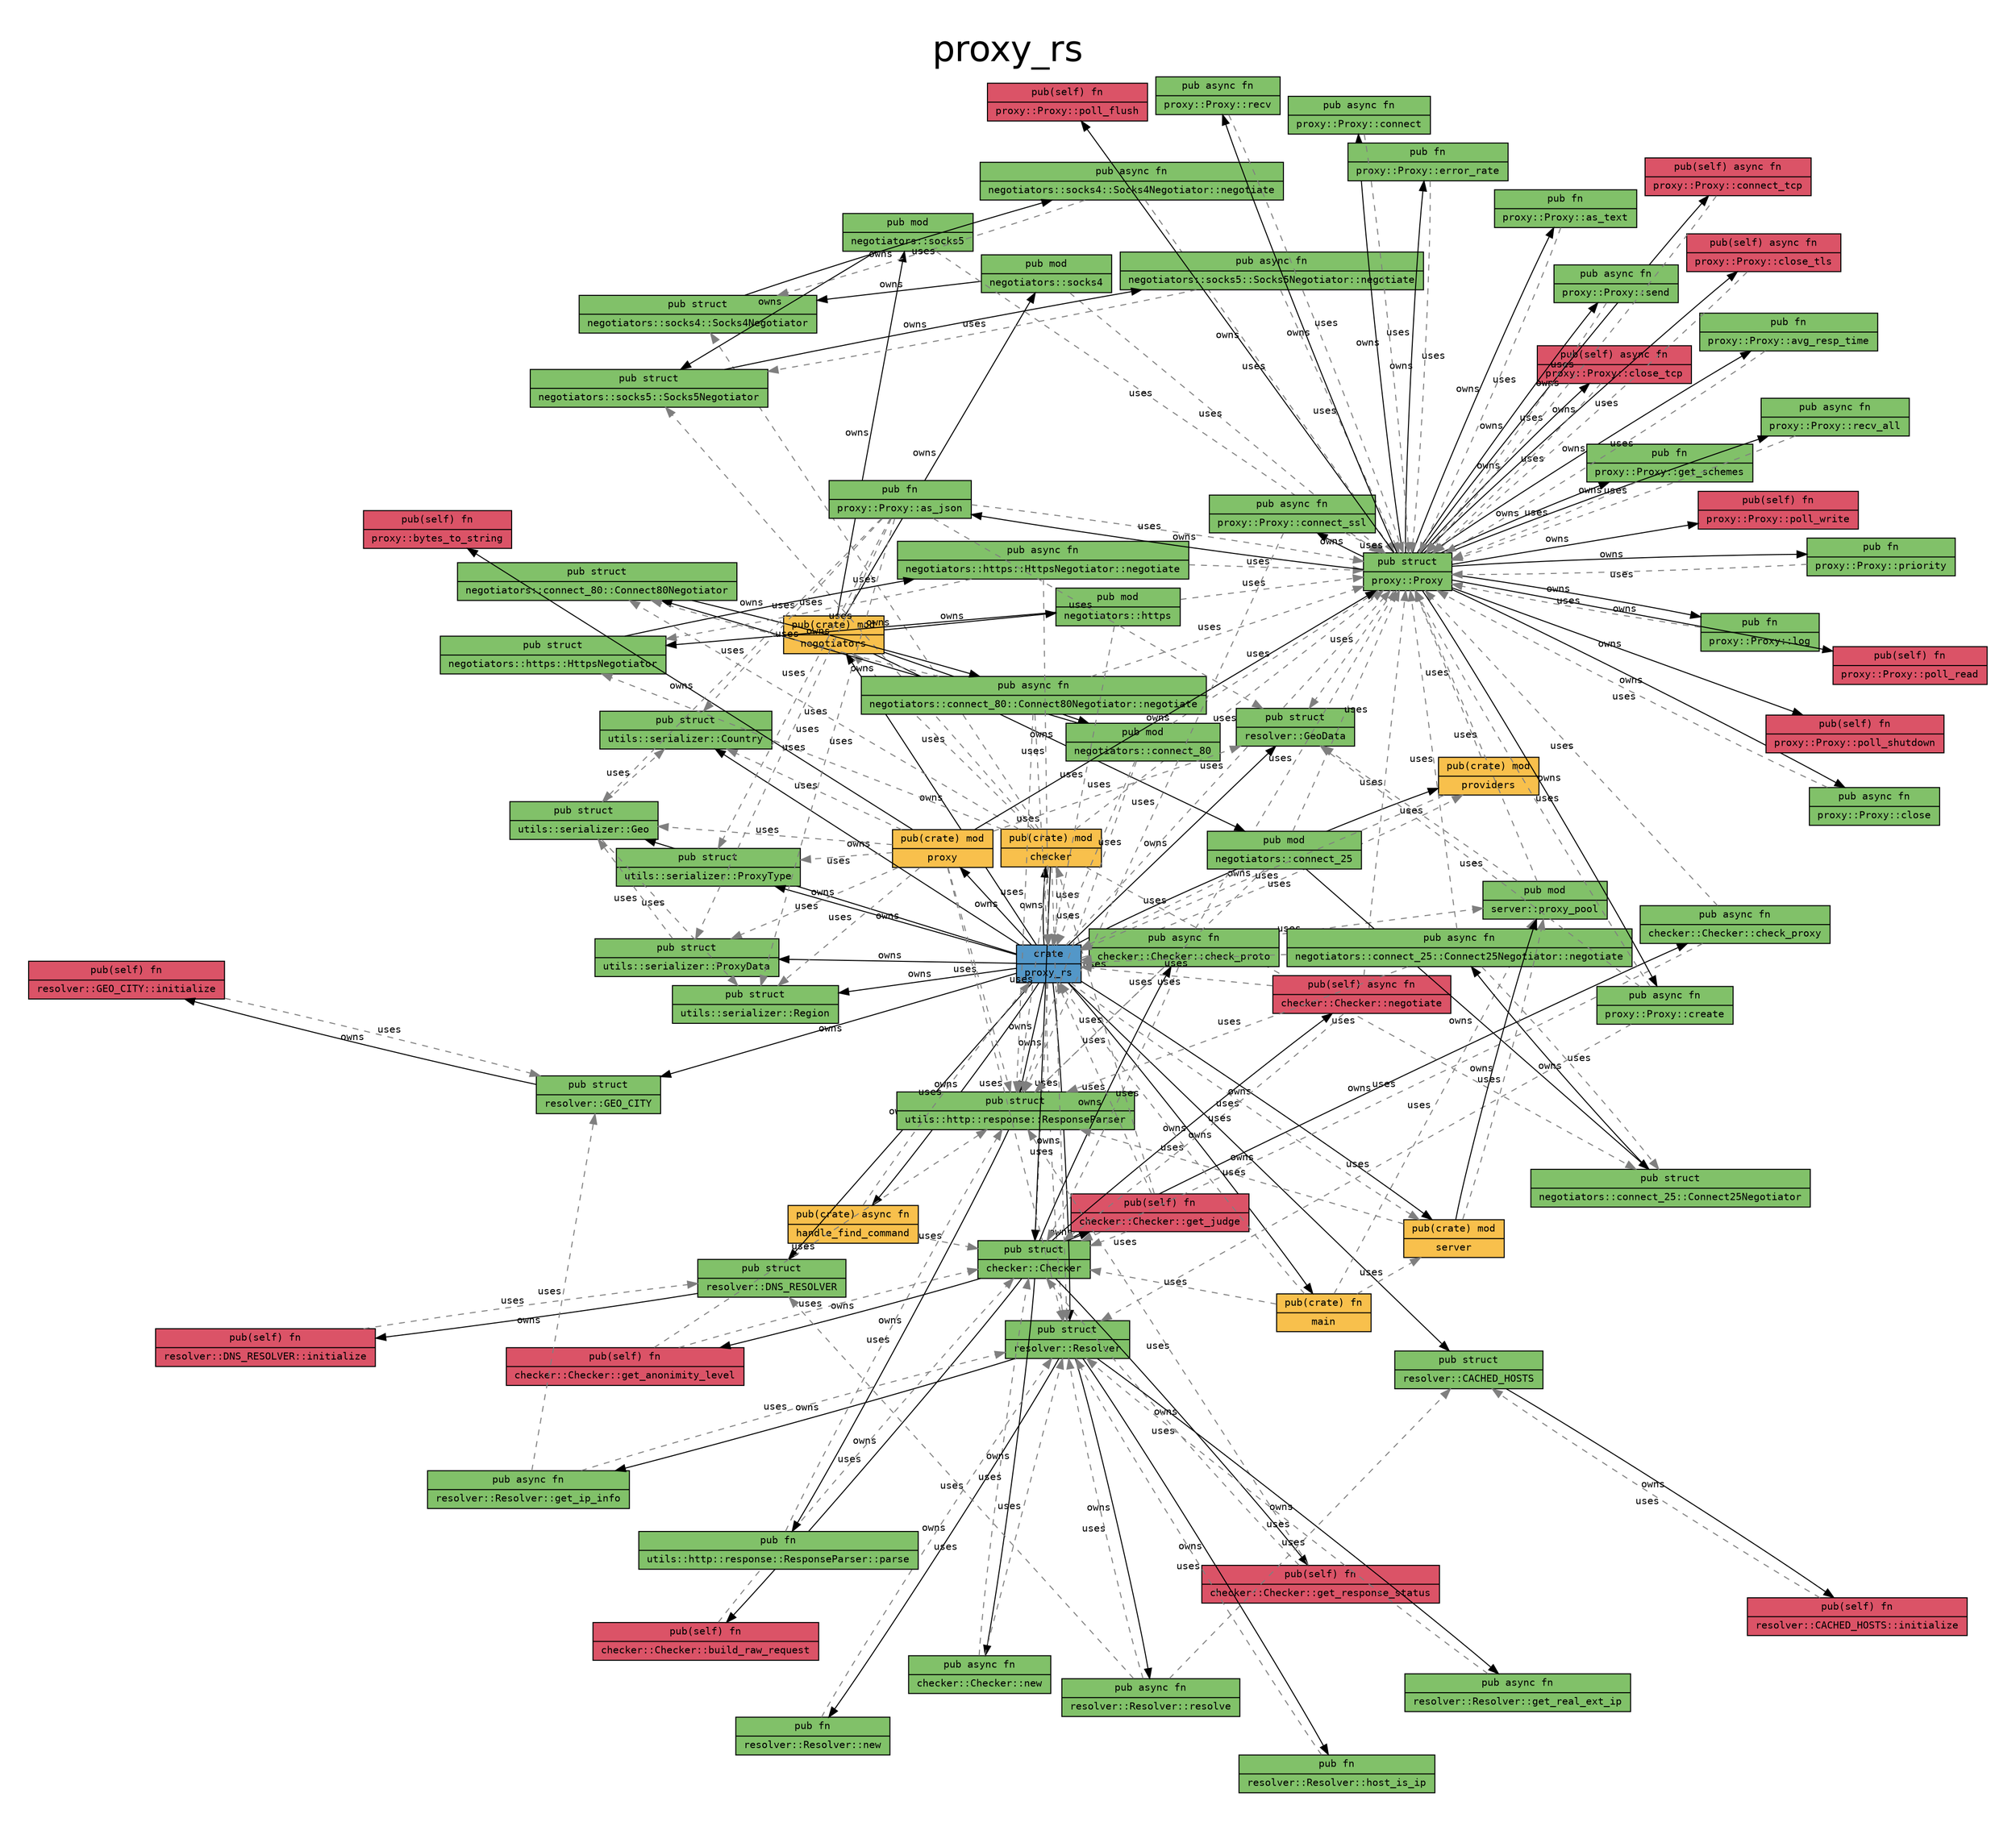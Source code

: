 digraph {

    graph [
        label="proxy_rs",
        labelloc=t,

        pad=0.4,

        // Consider rendering the graph using a different layout algorithm, such as:
        // [dot, neato, twopi, circo, fdp, sfdp]
        layout=neato,
        overlap=false,
        splines="line",
        rankdir=LR,

        fontname="Helvetica", 
        fontsize="36",
    ];

    node [
        fontname="monospace",
        fontsize="10",
        shape="record",
        style="filled",
    ];

    edge [
        fontname="monospace",
        fontsize="10",
    ];

    "proxy_rs" [label="crate|proxy_rs", fillcolor="#5397c8"]; // "crate" node
    "proxy_rs::checker" [label="pub(crate) mod|checker", fillcolor="#f8c04c"]; // "mod" node
    "proxy_rs::checker::Checker" [label="pub struct|checker::Checker", fillcolor="#81c169"]; // "struct" node
    "proxy_rs::checker::Checker::build_raw_request" [label="pub(self) fn|checker::Checker::build_raw_request", fillcolor="#db5367"]; // "fn" node
    "proxy_rs::checker::Checker::check_proto" [label="pub async fn|checker::Checker::check_proto", fillcolor="#81c169"]; // "async fn" node
    "proxy_rs::checker::Checker::check_proxy" [label="pub async fn|checker::Checker::check_proxy", fillcolor="#81c169"]; // "async fn" node
    "proxy_rs::checker::Checker::get_anonimity_level" [label="pub(self) fn|checker::Checker::get_anonimity_level", fillcolor="#db5367"]; // "fn" node
    "proxy_rs::checker::Checker::get_judge" [label="pub(self) fn|checker::Checker::get_judge", fillcolor="#db5367"]; // "fn" node
    "proxy_rs::checker::Checker::get_response_status" [label="pub(self) fn|checker::Checker::get_response_status", fillcolor="#db5367"]; // "fn" node
    "proxy_rs::checker::Checker::negotiate" [label="pub(self) async fn|checker::Checker::negotiate", fillcolor="#db5367"]; // "async fn" node
    "proxy_rs::checker::Checker::new" [label="pub async fn|checker::Checker::new", fillcolor="#81c169"]; // "async fn" node
    "proxy_rs::handle_find_command" [label="pub(crate) async fn|handle_find_command", fillcolor="#f8c04c"]; // "async fn" node
    "proxy_rs::main" [label="pub(crate) fn|main", fillcolor="#f8c04c"]; // "fn" node
    "proxy_rs::negotiators" [label="pub(crate) mod|negotiators", fillcolor="#f8c04c"]; // "mod" node
    "proxy_rs::negotiators::connect_25" [label="pub mod|negotiators::connect_25", fillcolor="#81c169"]; // "mod" node
    "proxy_rs::negotiators::connect_25::Connect25Negotiator" [label="pub struct|negotiators::connect_25::Connect25Negotiator", fillcolor="#81c169"]; // "struct" node
    "proxy_rs::negotiators::connect_25::Connect25Negotiator::negotiate" [label="pub async fn|negotiators::connect_25::Connect25Negotiator::negotiate", fillcolor="#81c169"]; // "async fn" node
    "proxy_rs::negotiators::connect_80" [label="pub mod|negotiators::connect_80", fillcolor="#81c169"]; // "mod" node
    "proxy_rs::negotiators::connect_80::Connect80Negotiator" [label="pub struct|negotiators::connect_80::Connect80Negotiator", fillcolor="#81c169"]; // "struct" node
    "proxy_rs::negotiators::connect_80::Connect80Negotiator::negotiate" [label="pub async fn|negotiators::connect_80::Connect80Negotiator::negotiate", fillcolor="#81c169"]; // "async fn" node
    "proxy_rs::negotiators::https" [label="pub mod|negotiators::https", fillcolor="#81c169"]; // "mod" node
    "proxy_rs::negotiators::https::HttpsNegotiator" [label="pub struct|negotiators::https::HttpsNegotiator", fillcolor="#81c169"]; // "struct" node
    "proxy_rs::negotiators::https::HttpsNegotiator::negotiate" [label="pub async fn|negotiators::https::HttpsNegotiator::negotiate", fillcolor="#81c169"]; // "async fn" node
    "proxy_rs::negotiators::socks4" [label="pub mod|negotiators::socks4", fillcolor="#81c169"]; // "mod" node
    "proxy_rs::negotiators::socks4::Socks4Negotiator" [label="pub struct|negotiators::socks4::Socks4Negotiator", fillcolor="#81c169"]; // "struct" node
    "proxy_rs::negotiators::socks4::Socks4Negotiator::negotiate" [label="pub async fn|negotiators::socks4::Socks4Negotiator::negotiate", fillcolor="#81c169"]; // "async fn" node
    "proxy_rs::negotiators::socks5" [label="pub mod|negotiators::socks5", fillcolor="#81c169"]; // "mod" node
    "proxy_rs::negotiators::socks5::Socks5Negotiator" [label="pub struct|negotiators::socks5::Socks5Negotiator", fillcolor="#81c169"]; // "struct" node
    "proxy_rs::negotiators::socks5::Socks5Negotiator::negotiate" [label="pub async fn|negotiators::socks5::Socks5Negotiator::negotiate", fillcolor="#81c169"]; // "async fn" node
    "proxy_rs::providers" [label="pub(crate) mod|providers", fillcolor="#f8c04c"]; // "mod" node
    "proxy_rs::proxy" [label="pub(crate) mod|proxy", fillcolor="#f8c04c"]; // "mod" node
    "proxy_rs::proxy::Proxy" [label="pub struct|proxy::Proxy", fillcolor="#81c169"]; // "struct" node
    "proxy_rs::proxy::Proxy::as_json" [label="pub fn|proxy::Proxy::as_json", fillcolor="#81c169"]; // "fn" node
    "proxy_rs::proxy::Proxy::as_text" [label="pub fn|proxy::Proxy::as_text", fillcolor="#81c169"]; // "fn" node
    "proxy_rs::proxy::Proxy::avg_resp_time" [label="pub fn|proxy::Proxy::avg_resp_time", fillcolor="#81c169"]; // "fn" node
    "proxy_rs::proxy::Proxy::close" [label="pub async fn|proxy::Proxy::close", fillcolor="#81c169"]; // "async fn" node
    "proxy_rs::proxy::Proxy::close_tcp" [label="pub(self) async fn|proxy::Proxy::close_tcp", fillcolor="#db5367"]; // "async fn" node
    "proxy_rs::proxy::Proxy::close_tls" [label="pub(self) async fn|proxy::Proxy::close_tls", fillcolor="#db5367"]; // "async fn" node
    "proxy_rs::proxy::Proxy::connect" [label="pub async fn|proxy::Proxy::connect", fillcolor="#81c169"]; // "async fn" node
    "proxy_rs::proxy::Proxy::connect_ssl" [label="pub async fn|proxy::Proxy::connect_ssl", fillcolor="#81c169"]; // "async fn" node
    "proxy_rs::proxy::Proxy::connect_tcp" [label="pub(self) async fn|proxy::Proxy::connect_tcp", fillcolor="#db5367"]; // "async fn" node
    "proxy_rs::proxy::Proxy::create" [label="pub async fn|proxy::Proxy::create", fillcolor="#81c169"]; // "async fn" node
    "proxy_rs::proxy::Proxy::error_rate" [label="pub fn|proxy::Proxy::error_rate", fillcolor="#81c169"]; // "fn" node
    "proxy_rs::proxy::Proxy::get_schemes" [label="pub fn|proxy::Proxy::get_schemes", fillcolor="#81c169"]; // "fn" node
    "proxy_rs::proxy::Proxy::log" [label="pub fn|proxy::Proxy::log", fillcolor="#81c169"]; // "fn" node
    "proxy_rs::proxy::Proxy::poll_flush" [label="pub(self) fn|proxy::Proxy::poll_flush", fillcolor="#db5367"]; // "fn" node
    "proxy_rs::proxy::Proxy::poll_read" [label="pub(self) fn|proxy::Proxy::poll_read", fillcolor="#db5367"]; // "fn" node
    "proxy_rs::proxy::Proxy::poll_shutdown" [label="pub(self) fn|proxy::Proxy::poll_shutdown", fillcolor="#db5367"]; // "fn" node
    "proxy_rs::proxy::Proxy::poll_write" [label="pub(self) fn|proxy::Proxy::poll_write", fillcolor="#db5367"]; // "fn" node
    "proxy_rs::proxy::Proxy::priority" [label="pub fn|proxy::Proxy::priority", fillcolor="#81c169"]; // "fn" node
    "proxy_rs::proxy::Proxy::recv" [label="pub async fn|proxy::Proxy::recv", fillcolor="#81c169"]; // "async fn" node
    "proxy_rs::proxy::Proxy::recv_all" [label="pub async fn|proxy::Proxy::recv_all", fillcolor="#81c169"]; // "async fn" node
    "proxy_rs::proxy::Proxy::send" [label="pub async fn|proxy::Proxy::send", fillcolor="#81c169"]; // "async fn" node
    "proxy_rs::proxy::bytes_to_string" [label="pub(self) fn|proxy::bytes_to_string", fillcolor="#db5367"]; // "fn" node
    "proxy_rs::resolver::CACHED_HOSTS" [label="pub struct|resolver::CACHED_HOSTS", fillcolor="#81c169"]; // "struct" node
    "proxy_rs::resolver::CACHED_HOSTS::initialize" [label="pub(self) fn|resolver::CACHED_HOSTS::initialize", fillcolor="#db5367"]; // "fn" node
    "proxy_rs::resolver::DNS_RESOLVER" [label="pub struct|resolver::DNS_RESOLVER", fillcolor="#81c169"]; // "struct" node
    "proxy_rs::resolver::DNS_RESOLVER::initialize" [label="pub(self) fn|resolver::DNS_RESOLVER::initialize", fillcolor="#db5367"]; // "fn" node
    "proxy_rs::resolver::GEO_CITY" [label="pub struct|resolver::GEO_CITY", fillcolor="#81c169"]; // "struct" node
    "proxy_rs::resolver::GEO_CITY::initialize" [label="pub(self) fn|resolver::GEO_CITY::initialize", fillcolor="#db5367"]; // "fn" node
    "proxy_rs::resolver::GeoData" [label="pub struct|resolver::GeoData", fillcolor="#81c169"]; // "struct" node
    "proxy_rs::resolver::Resolver" [label="pub struct|resolver::Resolver", fillcolor="#81c169"]; // "struct" node
    "proxy_rs::resolver::Resolver::get_ip_info" [label="pub async fn|resolver::Resolver::get_ip_info", fillcolor="#81c169"]; // "async fn" node
    "proxy_rs::resolver::Resolver::get_real_ext_ip" [label="pub async fn|resolver::Resolver::get_real_ext_ip", fillcolor="#81c169"]; // "async fn" node
    "proxy_rs::resolver::Resolver::host_is_ip" [label="pub fn|resolver::Resolver::host_is_ip", fillcolor="#81c169"]; // "fn" node
    "proxy_rs::resolver::Resolver::new" [label="pub fn|resolver::Resolver::new", fillcolor="#81c169"]; // "fn" node
    "proxy_rs::resolver::Resolver::resolve" [label="pub async fn|resolver::Resolver::resolve", fillcolor="#81c169"]; // "async fn" node
    "proxy_rs::server" [label="pub(crate) mod|server", fillcolor="#f8c04c"]; // "mod" node
    "proxy_rs::server::proxy_pool" [label="pub mod|server::proxy_pool", fillcolor="#81c169"]; // "mod" node
    "proxy_rs::utils::http::response::ResponseParser" [label="pub struct|utils::http::response::ResponseParser", fillcolor="#81c169"]; // "struct" node
    "proxy_rs::utils::http::response::ResponseParser::parse" [label="pub fn|utils::http::response::ResponseParser::parse", fillcolor="#81c169"]; // "fn" node
    "proxy_rs::utils::serializer::Country" [label="pub struct|utils::serializer::Country", fillcolor="#81c169"]; // "struct" node
    "proxy_rs::utils::serializer::Geo" [label="pub struct|utils::serializer::Geo", fillcolor="#81c169"]; // "struct" node
    "proxy_rs::utils::serializer::ProxyData" [label="pub struct|utils::serializer::ProxyData", fillcolor="#81c169"]; // "struct" node
    "proxy_rs::utils::serializer::ProxyType" [label="pub struct|utils::serializer::ProxyType", fillcolor="#81c169"]; // "struct" node
    "proxy_rs::utils::serializer::Region" [label="pub struct|utils::serializer::Region", fillcolor="#81c169"]; // "struct" node

    "proxy_rs" -> "proxy_rs::checker" [label="owns", color="#000000", style="solid"] [constraint=true]; // "owns" edge
    "proxy_rs" -> "proxy_rs::checker::Checker" [label="uses", color="#7f7f7f", style="dashed"] [constraint=false]; // "uses" edge
    "proxy_rs" -> "proxy_rs::handle_find_command" [label="owns", color="#000000", style="solid"] [constraint=true]; // "owns" edge
    "proxy_rs" -> "proxy_rs::main" [label="owns", color="#000000", style="solid"] [constraint=true]; // "owns" edge
    "proxy_rs" -> "proxy_rs::negotiators" [label="owns", color="#000000", style="solid"] [constraint=true]; // "owns" edge
    "proxy_rs" -> "proxy_rs::providers" [label="owns", color="#000000", style="solid"] [constraint=true]; // "owns" edge
    "proxy_rs" -> "proxy_rs::providers" [label="uses", color="#7f7f7f", style="dashed"] [constraint=false]; // "uses" edge
    "proxy_rs" -> "proxy_rs::proxy" [label="owns", color="#000000", style="solid"] [constraint=true]; // "owns" edge
    "proxy_rs" -> "proxy_rs::proxy::Proxy" [label="uses", color="#7f7f7f", style="dashed"] [constraint=false]; // "uses" edge
    "proxy_rs" -> "proxy_rs::resolver::CACHED_HOSTS" [label="owns", color="#000000", style="solid"] [constraint=true]; // "owns" edge
    "proxy_rs" -> "proxy_rs::resolver::DNS_RESOLVER" [label="owns", color="#000000", style="solid"] [constraint=true]; // "owns" edge
    "proxy_rs" -> "proxy_rs::resolver::GEO_CITY" [label="owns", color="#000000", style="solid"] [constraint=true]; // "owns" edge
    "proxy_rs" -> "proxy_rs::resolver::GeoData" [label="owns", color="#000000", style="solid"] [constraint=true]; // "owns" edge
    "proxy_rs" -> "proxy_rs::resolver::Resolver" [label="owns", color="#000000", style="solid"] [constraint=true]; // "owns" edge
    "proxy_rs" -> "proxy_rs::resolver::Resolver" [label="uses", color="#7f7f7f", style="dashed"] [constraint=false]; // "uses" edge
    "proxy_rs" -> "proxy_rs::server" [label="owns", color="#000000", style="solid"] [constraint=true]; // "owns" edge
    "proxy_rs" -> "proxy_rs::server" [label="uses", color="#7f7f7f", style="dashed"] [constraint=false]; // "uses" edge
    "proxy_rs" -> "proxy_rs::server::proxy_pool" [label="uses", color="#7f7f7f", style="dashed"] [constraint=false]; // "uses" edge
    "proxy_rs" -> "proxy_rs::utils::http::response::ResponseParser" [label="owns", color="#000000", style="solid"] [constraint=true]; // "owns" edge
    "proxy_rs" -> "proxy_rs::utils::serializer::Country" [label="owns", color="#000000", style="solid"] [constraint=true]; // "owns" edge
    "proxy_rs" -> "proxy_rs::utils::serializer::Geo" [label="owns", color="#000000", style="solid"] [constraint=true]; // "owns" edge
    "proxy_rs" -> "proxy_rs::utils::serializer::ProxyData" [label="owns", color="#000000", style="solid"] [constraint=true]; // "owns" edge
    "proxy_rs" -> "proxy_rs::utils::serializer::ProxyType" [label="owns", color="#000000", style="solid"] [constraint=true]; // "owns" edge
    "proxy_rs" -> "proxy_rs::utils::serializer::Region" [label="owns", color="#000000", style="solid"] [constraint=true]; // "owns" edge
    "proxy_rs::checker" -> "proxy_rs" [label="uses", color="#7f7f7f", style="dashed"] [constraint=false]; // "uses" edge
    "proxy_rs::checker" -> "proxy_rs::checker::Checker" [label="owns", color="#000000", style="solid"] [constraint=true]; // "owns" edge
    "proxy_rs::checker" -> "proxy_rs::negotiators" [label="uses", color="#7f7f7f", style="dashed"] [constraint=false]; // "uses" edge
    "proxy_rs::checker" -> "proxy_rs::negotiators::connect_25::Connect25Negotiator" [label="uses", color="#7f7f7f", style="dashed"] [constraint=false]; // "uses" edge
    "proxy_rs::checker" -> "proxy_rs::negotiators::connect_80::Connect80Negotiator" [label="uses", color="#7f7f7f", style="dashed"] [constraint=false]; // "uses" edge
    "proxy_rs::checker" -> "proxy_rs::negotiators::https::HttpsNegotiator" [label="uses", color="#7f7f7f", style="dashed"] [constraint=false]; // "uses" edge
    "proxy_rs::checker" -> "proxy_rs::negotiators::socks4::Socks4Negotiator" [label="uses", color="#7f7f7f", style="dashed"] [constraint=false]; // "uses" edge
    "proxy_rs::checker" -> "proxy_rs::negotiators::socks5::Socks5Negotiator" [label="uses", color="#7f7f7f", style="dashed"] [constraint=false]; // "uses" edge
    "proxy_rs::checker" -> "proxy_rs::proxy::Proxy" [label="uses", color="#7f7f7f", style="dashed"] [constraint=false]; // "uses" edge
    "proxy_rs::checker" -> "proxy_rs::resolver::Resolver" [label="uses", color="#7f7f7f", style="dashed"] [constraint=false]; // "uses" edge
    "proxy_rs::checker" -> "proxy_rs::utils::http::response::ResponseParser" [label="uses", color="#7f7f7f", style="dashed"] [constraint=false]; // "uses" edge
    "proxy_rs::checker::Checker" -> "proxy_rs::checker::Checker::build_raw_request" [label="owns", color="#000000", style="solid"] [constraint=true]; // "owns" edge
    "proxy_rs::checker::Checker" -> "proxy_rs::checker::Checker::check_proto" [label="owns", color="#000000", style="solid"] [constraint=true]; // "owns" edge
    "proxy_rs::checker::Checker" -> "proxy_rs::checker::Checker::check_proxy" [label="owns", color="#000000", style="solid"] [constraint=true]; // "owns" edge
    "proxy_rs::checker::Checker" -> "proxy_rs::checker::Checker::get_anonimity_level" [label="owns", color="#000000", style="solid"] [constraint=true]; // "owns" edge
    "proxy_rs::checker::Checker" -> "proxy_rs::checker::Checker::get_judge" [label="owns", color="#000000", style="solid"] [constraint=true]; // "owns" edge
    "proxy_rs::checker::Checker" -> "proxy_rs::checker::Checker::get_response_status" [label="owns", color="#000000", style="solid"] [constraint=true]; // "owns" edge
    "proxy_rs::checker::Checker" -> "proxy_rs::checker::Checker::negotiate" [label="owns", color="#000000", style="solid"] [constraint=true]; // "owns" edge
    "proxy_rs::checker::Checker" -> "proxy_rs::checker::Checker::new" [label="owns", color="#000000", style="solid"] [constraint=true]; // "owns" edge
    "proxy_rs::checker::Checker::build_raw_request" -> "proxy_rs::checker::Checker" [label="uses", color="#7f7f7f", style="dashed"] [constraint=false]; // "uses" edge
    "proxy_rs::checker::Checker::check_proto" -> "proxy_rs" [label="uses", color="#7f7f7f", style="dashed"] [constraint=false]; // "uses" edge
    "proxy_rs::checker::Checker::check_proto" -> "proxy_rs::checker::Checker" [label="uses", color="#7f7f7f", style="dashed"] [constraint=false]; // "uses" edge
    "proxy_rs::checker::Checker::check_proto" -> "proxy_rs::proxy::Proxy" [label="uses", color="#7f7f7f", style="dashed"] [constraint=false]; // "uses" edge
    "proxy_rs::checker::Checker::check_proto" -> "proxy_rs::utils::http::response::ResponseParser" [label="uses", color="#7f7f7f", style="dashed"] [constraint=false]; // "uses" edge
    "proxy_rs::checker::Checker::check_proxy" -> "proxy_rs::checker::Checker" [label="uses", color="#7f7f7f", style="dashed"] [constraint=false]; // "uses" edge
    "proxy_rs::checker::Checker::check_proxy" -> "proxy_rs::proxy::Proxy" [label="uses", color="#7f7f7f", style="dashed"] [constraint=false]; // "uses" edge
    "proxy_rs::checker::Checker::get_anonimity_level" -> "proxy_rs::checker::Checker" [label="uses", color="#7f7f7f", style="dashed"] [constraint=false]; // "uses" edge
    "proxy_rs::checker::Checker::get_anonimity_level" -> "proxy_rs::utils::http::response::ResponseParser" [label="uses", color="#7f7f7f", style="dashed"] [constraint=false]; // "uses" edge
    "proxy_rs::checker::Checker::get_judge" -> "proxy_rs" [label="uses", color="#7f7f7f", style="dashed"] [constraint=false]; // "uses" edge
    "proxy_rs::checker::Checker::get_judge" -> "proxy_rs::checker" [label="uses", color="#7f7f7f", style="dashed"] [constraint=false]; // "uses" edge
    "proxy_rs::checker::Checker::get_judge" -> "proxy_rs::checker::Checker" [label="uses", color="#7f7f7f", style="dashed"] [constraint=false]; // "uses" edge
    "proxy_rs::checker::Checker::get_response_status" -> "proxy_rs::checker::Checker" [label="uses", color="#7f7f7f", style="dashed"] [constraint=false]; // "uses" edge
    "proxy_rs::checker::Checker::get_response_status" -> "proxy_rs::utils::http::response::ResponseParser" [label="uses", color="#7f7f7f", style="dashed"] [constraint=false]; // "uses" edge
    "proxy_rs::checker::Checker::negotiate" -> "proxy_rs" [label="uses", color="#7f7f7f", style="dashed"] [constraint=false]; // "uses" edge
    "proxy_rs::checker::Checker::negotiate" -> "proxy_rs::checker::Checker" [label="uses", color="#7f7f7f", style="dashed"] [constraint=false]; // "uses" edge
    "proxy_rs::checker::Checker::negotiate" -> "proxy_rs::proxy::Proxy" [label="uses", color="#7f7f7f", style="dashed"] [constraint=false]; // "uses" edge
    "proxy_rs::checker::Checker::new" -> "proxy_rs::checker::Checker" [label="uses", color="#7f7f7f", style="dashed"] [constraint=false]; // "uses" edge
    "proxy_rs::checker::Checker::new" -> "proxy_rs::resolver::Resolver" [label="uses", color="#7f7f7f", style="dashed"] [constraint=false]; // "uses" edge
    "proxy_rs::handle_find_command" -> "proxy_rs" [label="uses", color="#7f7f7f", style="dashed"] [constraint=false]; // "uses" edge
    "proxy_rs::handle_find_command" -> "proxy_rs::checker::Checker" [label="uses", color="#7f7f7f", style="dashed"] [constraint=false]; // "uses" edge
    "proxy_rs::main" -> "proxy_rs" [label="uses", color="#7f7f7f", style="dashed"] [constraint=false]; // "uses" edge
    "proxy_rs::main" -> "proxy_rs::checker::Checker" [label="uses", color="#7f7f7f", style="dashed"] [constraint=false]; // "uses" edge
    "proxy_rs::main" -> "proxy_rs::server" [label="uses", color="#7f7f7f", style="dashed"] [constraint=false]; // "uses" edge
    "proxy_rs::main" -> "proxy_rs::server::proxy_pool" [label="uses", color="#7f7f7f", style="dashed"] [constraint=false]; // "uses" edge
    "proxy_rs::negotiators" -> "proxy_rs::negotiators::connect_25" [label="owns", color="#000000", style="solid"] [constraint=true]; // "owns" edge
    "proxy_rs::negotiators" -> "proxy_rs::negotiators::connect_80" [label="owns", color="#000000", style="solid"] [constraint=true]; // "owns" edge
    "proxy_rs::negotiators" -> "proxy_rs::negotiators::https" [label="owns", color="#000000", style="solid"] [constraint=true]; // "owns" edge
    "proxy_rs::negotiators" -> "proxy_rs::negotiators::socks4" [label="owns", color="#000000", style="solid"] [constraint=true]; // "owns" edge
    "proxy_rs::negotiators" -> "proxy_rs::negotiators::socks5" [label="owns", color="#000000", style="solid"] [constraint=true]; // "owns" edge
    "proxy_rs::negotiators::connect_25" -> "proxy_rs" [label="uses", color="#7f7f7f", style="dashed"] [constraint=false]; // "uses" edge
    "proxy_rs::negotiators::connect_25" -> "proxy_rs::negotiators::connect_25::Connect25Negotiator" [label="owns", color="#000000", style="solid"] [constraint=true]; // "owns" edge
    "proxy_rs::negotiators::connect_25" -> "proxy_rs::proxy::Proxy" [label="uses", color="#7f7f7f", style="dashed"] [constraint=false]; // "uses" edge
    "proxy_rs::negotiators::connect_25" -> "proxy_rs::utils::http::response::ResponseParser" [label="uses", color="#7f7f7f", style="dashed"] [constraint=false]; // "uses" edge
    "proxy_rs::negotiators::connect_25::Connect25Negotiator" -> "proxy_rs::negotiators::connect_25::Connect25Negotiator::negotiate" [label="owns", color="#000000", style="solid"] [constraint=true]; // "owns" edge
    "proxy_rs::negotiators::connect_25::Connect25Negotiator::negotiate" -> "proxy_rs" [label="uses", color="#7f7f7f", style="dashed"] [constraint=false]; // "uses" edge
    "proxy_rs::negotiators::connect_25::Connect25Negotiator::negotiate" -> "proxy_rs::negotiators::connect_25::Connect25Negotiator" [label="uses", color="#7f7f7f", style="dashed"] [constraint=false]; // "uses" edge
    "proxy_rs::negotiators::connect_25::Connect25Negotiator::negotiate" -> "proxy_rs::proxy::Proxy" [label="uses", color="#7f7f7f", style="dashed"] [constraint=false]; // "uses" edge
    "proxy_rs::negotiators::connect_25::Connect25Negotiator::negotiate" -> "proxy_rs::utils::http::response::ResponseParser" [label="uses", color="#7f7f7f", style="dashed"] [constraint=false]; // "uses" edge
    "proxy_rs::negotiators::connect_80" -> "proxy_rs" [label="uses", color="#7f7f7f", style="dashed"] [constraint=false]; // "uses" edge
    "proxy_rs::negotiators::connect_80" -> "proxy_rs::negotiators::connect_80::Connect80Negotiator" [label="owns", color="#000000", style="solid"] [constraint=true]; // "owns" edge
    "proxy_rs::negotiators::connect_80" -> "proxy_rs::proxy::Proxy" [label="uses", color="#7f7f7f", style="dashed"] [constraint=false]; // "uses" edge
    "proxy_rs::negotiators::connect_80" -> "proxy_rs::utils::http::response::ResponseParser" [label="uses", color="#7f7f7f", style="dashed"] [constraint=false]; // "uses" edge
    "proxy_rs::negotiators::connect_80::Connect80Negotiator" -> "proxy_rs::negotiators::connect_80::Connect80Negotiator::negotiate" [label="owns", color="#000000", style="solid"] [constraint=true]; // "owns" edge
    "proxy_rs::negotiators::connect_80::Connect80Negotiator::negotiate" -> "proxy_rs" [label="uses", color="#7f7f7f", style="dashed"] [constraint=false]; // "uses" edge
    "proxy_rs::negotiators::connect_80::Connect80Negotiator::negotiate" -> "proxy_rs::negotiators::connect_80::Connect80Negotiator" [label="uses", color="#7f7f7f", style="dashed"] [constraint=false]; // "uses" edge
    "proxy_rs::negotiators::connect_80::Connect80Negotiator::negotiate" -> "proxy_rs::proxy::Proxy" [label="uses", color="#7f7f7f", style="dashed"] [constraint=false]; // "uses" edge
    "proxy_rs::negotiators::connect_80::Connect80Negotiator::negotiate" -> "proxy_rs::utils::http::response::ResponseParser" [label="uses", color="#7f7f7f", style="dashed"] [constraint=false]; // "uses" edge
    "proxy_rs::negotiators::https" -> "proxy_rs" [label="uses", color="#7f7f7f", style="dashed"] [constraint=false]; // "uses" edge
    "proxy_rs::negotiators::https" -> "proxy_rs::negotiators::https::HttpsNegotiator" [label="owns", color="#000000", style="solid"] [constraint=true]; // "owns" edge
    "proxy_rs::negotiators::https" -> "proxy_rs::proxy::Proxy" [label="uses", color="#7f7f7f", style="dashed"] [constraint=false]; // "uses" edge
    "proxy_rs::negotiators::https::HttpsNegotiator" -> "proxy_rs::negotiators::https::HttpsNegotiator::negotiate" [label="owns", color="#000000", style="solid"] [constraint=true]; // "owns" edge
    "proxy_rs::negotiators::https::HttpsNegotiator::negotiate" -> "proxy_rs" [label="uses", color="#7f7f7f", style="dashed"] [constraint=false]; // "uses" edge
    "proxy_rs::negotiators::https::HttpsNegotiator::negotiate" -> "proxy_rs::negotiators::https::HttpsNegotiator" [label="uses", color="#7f7f7f", style="dashed"] [constraint=false]; // "uses" edge
    "proxy_rs::negotiators::https::HttpsNegotiator::negotiate" -> "proxy_rs::proxy::Proxy" [label="uses", color="#7f7f7f", style="dashed"] [constraint=false]; // "uses" edge
    "proxy_rs::negotiators::socks4" -> "proxy_rs::negotiators::socks4::Socks4Negotiator" [label="owns", color="#000000", style="solid"] [constraint=true]; // "owns" edge
    "proxy_rs::negotiators::socks4" -> "proxy_rs::proxy::Proxy" [label="uses", color="#7f7f7f", style="dashed"] [constraint=false]; // "uses" edge
    "proxy_rs::negotiators::socks4::Socks4Negotiator" -> "proxy_rs::negotiators::socks4::Socks4Negotiator::negotiate" [label="owns", color="#000000", style="solid"] [constraint=true]; // "owns" edge
    "proxy_rs::negotiators::socks4::Socks4Negotiator::negotiate" -> "proxy_rs::negotiators::socks4::Socks4Negotiator" [label="uses", color="#7f7f7f", style="dashed"] [constraint=false]; // "uses" edge
    "proxy_rs::negotiators::socks4::Socks4Negotiator::negotiate" -> "proxy_rs::proxy::Proxy" [label="uses", color="#7f7f7f", style="dashed"] [constraint=false]; // "uses" edge
    "proxy_rs::negotiators::socks5" -> "proxy_rs::negotiators::socks5::Socks5Negotiator" [label="owns", color="#000000", style="solid"] [constraint=true]; // "owns" edge
    "proxy_rs::negotiators::socks5" -> "proxy_rs::proxy::Proxy" [label="uses", color="#7f7f7f", style="dashed"] [constraint=false]; // "uses" edge
    "proxy_rs::negotiators::socks5::Socks5Negotiator" -> "proxy_rs::negotiators::socks5::Socks5Negotiator::negotiate" [label="owns", color="#000000", style="solid"] [constraint=true]; // "owns" edge
    "proxy_rs::negotiators::socks5::Socks5Negotiator::negotiate" -> "proxy_rs::negotiators::socks5::Socks5Negotiator" [label="uses", color="#7f7f7f", style="dashed"] [constraint=false]; // "uses" edge
    "proxy_rs::negotiators::socks5::Socks5Negotiator::negotiate" -> "proxy_rs::proxy::Proxy" [label="uses", color="#7f7f7f", style="dashed"] [constraint=false]; // "uses" edge
    "proxy_rs::providers" -> "proxy_rs" [label="uses", color="#7f7f7f", style="dashed"] [constraint=false]; // "uses" edge
    "proxy_rs::providers" -> "proxy_rs::proxy::Proxy" [label="uses", color="#7f7f7f", style="dashed"] [constraint=false]; // "uses" edge
    "proxy_rs::proxy" -> "proxy_rs::proxy::Proxy" [label="owns", color="#000000", style="solid"] [constraint=true]; // "owns" edge
    "proxy_rs::proxy" -> "proxy_rs::proxy::bytes_to_string" [label="owns", color="#000000", style="solid"] [constraint=true]; // "owns" edge
    "proxy_rs::proxy" -> "proxy_rs::resolver::GeoData" [label="uses", color="#7f7f7f", style="dashed"] [constraint=false]; // "uses" edge
    "proxy_rs::proxy" -> "proxy_rs::resolver::Resolver" [label="uses", color="#7f7f7f", style="dashed"] [constraint=false]; // "uses" edge
    "proxy_rs::proxy" -> "proxy_rs::utils::http::response::ResponseParser" [label="uses", color="#7f7f7f", style="dashed"] [constraint=false]; // "uses" edge
    "proxy_rs::proxy" -> "proxy_rs::utils::serializer::Country" [label="uses", color="#7f7f7f", style="dashed"] [constraint=false]; // "uses" edge
    "proxy_rs::proxy" -> "proxy_rs::utils::serializer::Geo" [label="uses", color="#7f7f7f", style="dashed"] [constraint=false]; // "uses" edge
    "proxy_rs::proxy" -> "proxy_rs::utils::serializer::ProxyData" [label="uses", color="#7f7f7f", style="dashed"] [constraint=false]; // "uses" edge
    "proxy_rs::proxy" -> "proxy_rs::utils::serializer::ProxyType" [label="uses", color="#7f7f7f", style="dashed"] [constraint=false]; // "uses" edge
    "proxy_rs::proxy" -> "proxy_rs::utils::serializer::Region" [label="uses", color="#7f7f7f", style="dashed"] [constraint=false]; // "uses" edge
    "proxy_rs::proxy::Proxy" -> "proxy_rs::proxy::Proxy::as_json" [label="owns", color="#000000", style="solid"] [constraint=true]; // "owns" edge
    "proxy_rs::proxy::Proxy" -> "proxy_rs::proxy::Proxy::as_text" [label="owns", color="#000000", style="solid"] [constraint=true]; // "owns" edge
    "proxy_rs::proxy::Proxy" -> "proxy_rs::proxy::Proxy::avg_resp_time" [label="owns", color="#000000", style="solid"] [constraint=true]; // "owns" edge
    "proxy_rs::proxy::Proxy" -> "proxy_rs::proxy::Proxy::close" [label="owns", color="#000000", style="solid"] [constraint=true]; // "owns" edge
    "proxy_rs::proxy::Proxy" -> "proxy_rs::proxy::Proxy::close_tcp" [label="owns", color="#000000", style="solid"] [constraint=true]; // "owns" edge
    "proxy_rs::proxy::Proxy" -> "proxy_rs::proxy::Proxy::close_tls" [label="owns", color="#000000", style="solid"] [constraint=true]; // "owns" edge
    "proxy_rs::proxy::Proxy" -> "proxy_rs::proxy::Proxy::connect" [label="owns", color="#000000", style="solid"] [constraint=true]; // "owns" edge
    "proxy_rs::proxy::Proxy" -> "proxy_rs::proxy::Proxy::connect_ssl" [label="owns", color="#000000", style="solid"] [constraint=true]; // "owns" edge
    "proxy_rs::proxy::Proxy" -> "proxy_rs::proxy::Proxy::connect_tcp" [label="owns", color="#000000", style="solid"] [constraint=true]; // "owns" edge
    "proxy_rs::proxy::Proxy" -> "proxy_rs::proxy::Proxy::create" [label="owns", color="#000000", style="solid"] [constraint=true]; // "owns" edge
    "proxy_rs::proxy::Proxy" -> "proxy_rs::proxy::Proxy::error_rate" [label="owns", color="#000000", style="solid"] [constraint=true]; // "owns" edge
    "proxy_rs::proxy::Proxy" -> "proxy_rs::proxy::Proxy::get_schemes" [label="owns", color="#000000", style="solid"] [constraint=true]; // "owns" edge
    "proxy_rs::proxy::Proxy" -> "proxy_rs::proxy::Proxy::log" [label="owns", color="#000000", style="solid"] [constraint=true]; // "owns" edge
    "proxy_rs::proxy::Proxy" -> "proxy_rs::proxy::Proxy::poll_flush" [label="owns", color="#000000", style="solid"] [constraint=true]; // "owns" edge
    "proxy_rs::proxy::Proxy" -> "proxy_rs::proxy::Proxy::poll_read" [label="owns", color="#000000", style="solid"] [constraint=true]; // "owns" edge
    "proxy_rs::proxy::Proxy" -> "proxy_rs::proxy::Proxy::poll_shutdown" [label="owns", color="#000000", style="solid"] [constraint=true]; // "owns" edge
    "proxy_rs::proxy::Proxy" -> "proxy_rs::proxy::Proxy::poll_write" [label="owns", color="#000000", style="solid"] [constraint=true]; // "owns" edge
    "proxy_rs::proxy::Proxy" -> "proxy_rs::proxy::Proxy::priority" [label="owns", color="#000000", style="solid"] [constraint=true]; // "owns" edge
    "proxy_rs::proxy::Proxy" -> "proxy_rs::proxy::Proxy::recv" [label="owns", color="#000000", style="solid"] [constraint=true]; // "owns" edge
    "proxy_rs::proxy::Proxy" -> "proxy_rs::proxy::Proxy::recv_all" [label="owns", color="#000000", style="solid"] [constraint=true]; // "owns" edge
    "proxy_rs::proxy::Proxy" -> "proxy_rs::proxy::Proxy::send" [label="owns", color="#000000", style="solid"] [constraint=true]; // "owns" edge
    "proxy_rs::proxy::Proxy" -> "proxy_rs::resolver::GeoData" [label="uses", color="#7f7f7f", style="dashed"] [constraint=false]; // "uses" edge
    "proxy_rs::proxy::Proxy::as_json" -> "proxy_rs::proxy::Proxy" [label="uses", color="#7f7f7f", style="dashed"] [constraint=false]; // "uses" edge
    "proxy_rs::proxy::Proxy::as_json" -> "proxy_rs::resolver::GeoData" [label="uses", color="#7f7f7f", style="dashed"] [constraint=false]; // "uses" edge
    "proxy_rs::proxy::Proxy::as_json" -> "proxy_rs::utils::serializer::Country" [label="uses", color="#7f7f7f", style="dashed"] [constraint=false]; // "uses" edge
    "proxy_rs::proxy::Proxy::as_json" -> "proxy_rs::utils::serializer::Geo" [label="uses", color="#7f7f7f", style="dashed"] [constraint=false]; // "uses" edge
    "proxy_rs::proxy::Proxy::as_json" -> "proxy_rs::utils::serializer::ProxyData" [label="uses", color="#7f7f7f", style="dashed"] [constraint=false]; // "uses" edge
    "proxy_rs::proxy::Proxy::as_json" -> "proxy_rs::utils::serializer::ProxyType" [label="uses", color="#7f7f7f", style="dashed"] [constraint=false]; // "uses" edge
    "proxy_rs::proxy::Proxy::as_json" -> "proxy_rs::utils::serializer::Region" [label="uses", color="#7f7f7f", style="dashed"] [constraint=false]; // "uses" edge
    "proxy_rs::proxy::Proxy::as_text" -> "proxy_rs::proxy::Proxy" [label="uses", color="#7f7f7f", style="dashed"] [constraint=false]; // "uses" edge
    "proxy_rs::proxy::Proxy::avg_resp_time" -> "proxy_rs::proxy::Proxy" [label="uses", color="#7f7f7f", style="dashed"] [constraint=false]; // "uses" edge
    "proxy_rs::proxy::Proxy::close" -> "proxy_rs::proxy::Proxy" [label="uses", color="#7f7f7f", style="dashed"] [constraint=false]; // "uses" edge
    "proxy_rs::proxy::Proxy::close_tcp" -> "proxy_rs::proxy::Proxy" [label="uses", color="#7f7f7f", style="dashed"] [constraint=false]; // "uses" edge
    "proxy_rs::proxy::Proxy::close_tls" -> "proxy_rs::proxy::Proxy" [label="uses", color="#7f7f7f", style="dashed"] [constraint=false]; // "uses" edge
    "proxy_rs::proxy::Proxy::connect" -> "proxy_rs::proxy::Proxy" [label="uses", color="#7f7f7f", style="dashed"] [constraint=false]; // "uses" edge
    "proxy_rs::proxy::Proxy::connect_ssl" -> "proxy_rs::proxy::Proxy" [label="uses", color="#7f7f7f", style="dashed"] [constraint=false]; // "uses" edge
    "proxy_rs::proxy::Proxy::connect_ssl" -> "proxy_rs::utils::http::response::ResponseParser" [label="uses", color="#7f7f7f", style="dashed"] [constraint=false]; // "uses" edge
    "proxy_rs::proxy::Proxy::connect_tcp" -> "proxy_rs::proxy::Proxy" [label="uses", color="#7f7f7f", style="dashed"] [constraint=false]; // "uses" edge
    "proxy_rs::proxy::Proxy::create" -> "proxy_rs::proxy::Proxy" [label="uses", color="#7f7f7f", style="dashed"] [constraint=false]; // "uses" edge
    "proxy_rs::proxy::Proxy::create" -> "proxy_rs::resolver::GeoData" [label="uses", color="#7f7f7f", style="dashed"] [constraint=false]; // "uses" edge
    "proxy_rs::proxy::Proxy::create" -> "proxy_rs::resolver::Resolver" [label="uses", color="#7f7f7f", style="dashed"] [constraint=false]; // "uses" edge
    "proxy_rs::proxy::Proxy::error_rate" -> "proxy_rs::proxy::Proxy" [label="uses", color="#7f7f7f", style="dashed"] [constraint=false]; // "uses" edge
    "proxy_rs::proxy::Proxy::get_schemes" -> "proxy_rs::proxy::Proxy" [label="uses", color="#7f7f7f", style="dashed"] [constraint=false]; // "uses" edge
    "proxy_rs::proxy::Proxy::log" -> "proxy_rs::proxy::Proxy" [label="uses", color="#7f7f7f", style="dashed"] [constraint=false]; // "uses" edge
    "proxy_rs::proxy::Proxy::priority" -> "proxy_rs::proxy::Proxy" [label="uses", color="#7f7f7f", style="dashed"] [constraint=false]; // "uses" edge
    "proxy_rs::proxy::Proxy::recv" -> "proxy_rs::proxy::Proxy" [label="uses", color="#7f7f7f", style="dashed"] [constraint=false]; // "uses" edge
    "proxy_rs::proxy::Proxy::recv_all" -> "proxy_rs::proxy::Proxy" [label="uses", color="#7f7f7f", style="dashed"] [constraint=false]; // "uses" edge
    "proxy_rs::proxy::Proxy::send" -> "proxy_rs::proxy::Proxy" [label="uses", color="#7f7f7f", style="dashed"] [constraint=false]; // "uses" edge
    "proxy_rs::resolver::CACHED_HOSTS" -> "proxy_rs::resolver::CACHED_HOSTS::initialize" [label="owns", color="#000000", style="solid"] [constraint=true]; // "owns" edge
    "proxy_rs::resolver::CACHED_HOSTS::initialize" -> "proxy_rs::resolver::CACHED_HOSTS" [label="uses", color="#7f7f7f", style="dashed"] [constraint=false]; // "uses" edge
    "proxy_rs::resolver::DNS_RESOLVER" -> "proxy_rs::resolver::DNS_RESOLVER::initialize" [label="owns", color="#000000", style="solid"] [constraint=true]; // "owns" edge
    "proxy_rs::resolver::DNS_RESOLVER::initialize" -> "proxy_rs::resolver::DNS_RESOLVER" [label="uses", color="#7f7f7f", style="dashed"] [constraint=false]; // "uses" edge
    "proxy_rs::resolver::GEO_CITY" -> "proxy_rs::resolver::GEO_CITY::initialize" [label="owns", color="#000000", style="solid"] [constraint=true]; // "owns" edge
    "proxy_rs::resolver::GEO_CITY::initialize" -> "proxy_rs::resolver::GEO_CITY" [label="uses", color="#7f7f7f", style="dashed"] [constraint=false]; // "uses" edge
    "proxy_rs::resolver::Resolver" -> "proxy_rs::resolver::Resolver::get_ip_info" [label="owns", color="#000000", style="solid"] [constraint=true]; // "owns" edge
    "proxy_rs::resolver::Resolver" -> "proxy_rs::resolver::Resolver::get_real_ext_ip" [label="owns", color="#000000", style="solid"] [constraint=true]; // "owns" edge
    "proxy_rs::resolver::Resolver" -> "proxy_rs::resolver::Resolver::host_is_ip" [label="owns", color="#000000", style="solid"] [constraint=true]; // "owns" edge
    "proxy_rs::resolver::Resolver" -> "proxy_rs::resolver::Resolver::new" [label="owns", color="#000000", style="solid"] [constraint=true]; // "owns" edge
    "proxy_rs::resolver::Resolver" -> "proxy_rs::resolver::Resolver::resolve" [label="owns", color="#000000", style="solid"] [constraint=true]; // "owns" edge
    "proxy_rs::resolver::Resolver::get_ip_info" -> "proxy_rs::resolver::GEO_CITY" [label="uses", color="#7f7f7f", style="dashed"] [constraint=false]; // "uses" edge
    "proxy_rs::resolver::Resolver::get_ip_info" -> "proxy_rs::resolver::Resolver" [label="uses", color="#7f7f7f", style="dashed"] [constraint=false]; // "uses" edge
    "proxy_rs::resolver::Resolver::get_real_ext_ip" -> "proxy_rs::resolver::Resolver" [label="uses", color="#7f7f7f", style="dashed"] [constraint=false]; // "uses" edge
    "proxy_rs::resolver::Resolver::host_is_ip" -> "proxy_rs::resolver::Resolver" [label="uses", color="#7f7f7f", style="dashed"] [constraint=false]; // "uses" edge
    "proxy_rs::resolver::Resolver::new" -> "proxy_rs::resolver::Resolver" [label="uses", color="#7f7f7f", style="dashed"] [constraint=false]; // "uses" edge
    "proxy_rs::resolver::Resolver::resolve" -> "proxy_rs::resolver::CACHED_HOSTS" [label="uses", color="#7f7f7f", style="dashed"] [constraint=false]; // "uses" edge
    "proxy_rs::resolver::Resolver::resolve" -> "proxy_rs::resolver::DNS_RESOLVER" [label="uses", color="#7f7f7f", style="dashed"] [constraint=false]; // "uses" edge
    "proxy_rs::resolver::Resolver::resolve" -> "proxy_rs::resolver::Resolver" [label="uses", color="#7f7f7f", style="dashed"] [constraint=false]; // "uses" edge
    "proxy_rs::server" -> "proxy_rs::server::proxy_pool" [label="owns", color="#000000", style="solid"] [constraint=true]; // "owns" edge
    "proxy_rs::server" -> "proxy_rs::server::proxy_pool" [label="uses", color="#7f7f7f", style="dashed"] [constraint=false]; // "uses" edge
    "proxy_rs::server" -> "proxy_rs::utils::http::response::ResponseParser" [label="uses", color="#7f7f7f", style="dashed"] [constraint=false]; // "uses" edge
    "proxy_rs::server::proxy_pool" -> "proxy_rs::proxy::Proxy" [label="uses", color="#7f7f7f", style="dashed"] [constraint=false]; // "uses" edge
    "proxy_rs::server::proxy_pool" -> "proxy_rs::resolver::GeoData" [label="uses", color="#7f7f7f", style="dashed"] [constraint=false]; // "uses" edge
    "proxy_rs::utils::http::response::ResponseParser" -> "proxy_rs::utils::http::response::ResponseParser::parse" [label="owns", color="#000000", style="solid"] [constraint=true]; // "owns" edge
    "proxy_rs::utils::http::response::ResponseParser::parse" -> "proxy_rs::utils::http::response::ResponseParser" [label="uses", color="#7f7f7f", style="dashed"] [constraint=false]; // "uses" edge
    "proxy_rs::utils::serializer::Geo" -> "proxy_rs::utils::serializer::Country" [label="uses", color="#7f7f7f", style="dashed"] [constraint=false]; // "uses" edge
    "proxy_rs::utils::serializer::Geo" -> "proxy_rs::utils::serializer::Region" [label="uses", color="#7f7f7f", style="dashed"] [constraint=false]; // "uses" edge
    "proxy_rs::utils::serializer::ProxyData" -> "proxy_rs::utils::serializer::Geo" [label="uses", color="#7f7f7f", style="dashed"] [constraint=false]; // "uses" edge

}
